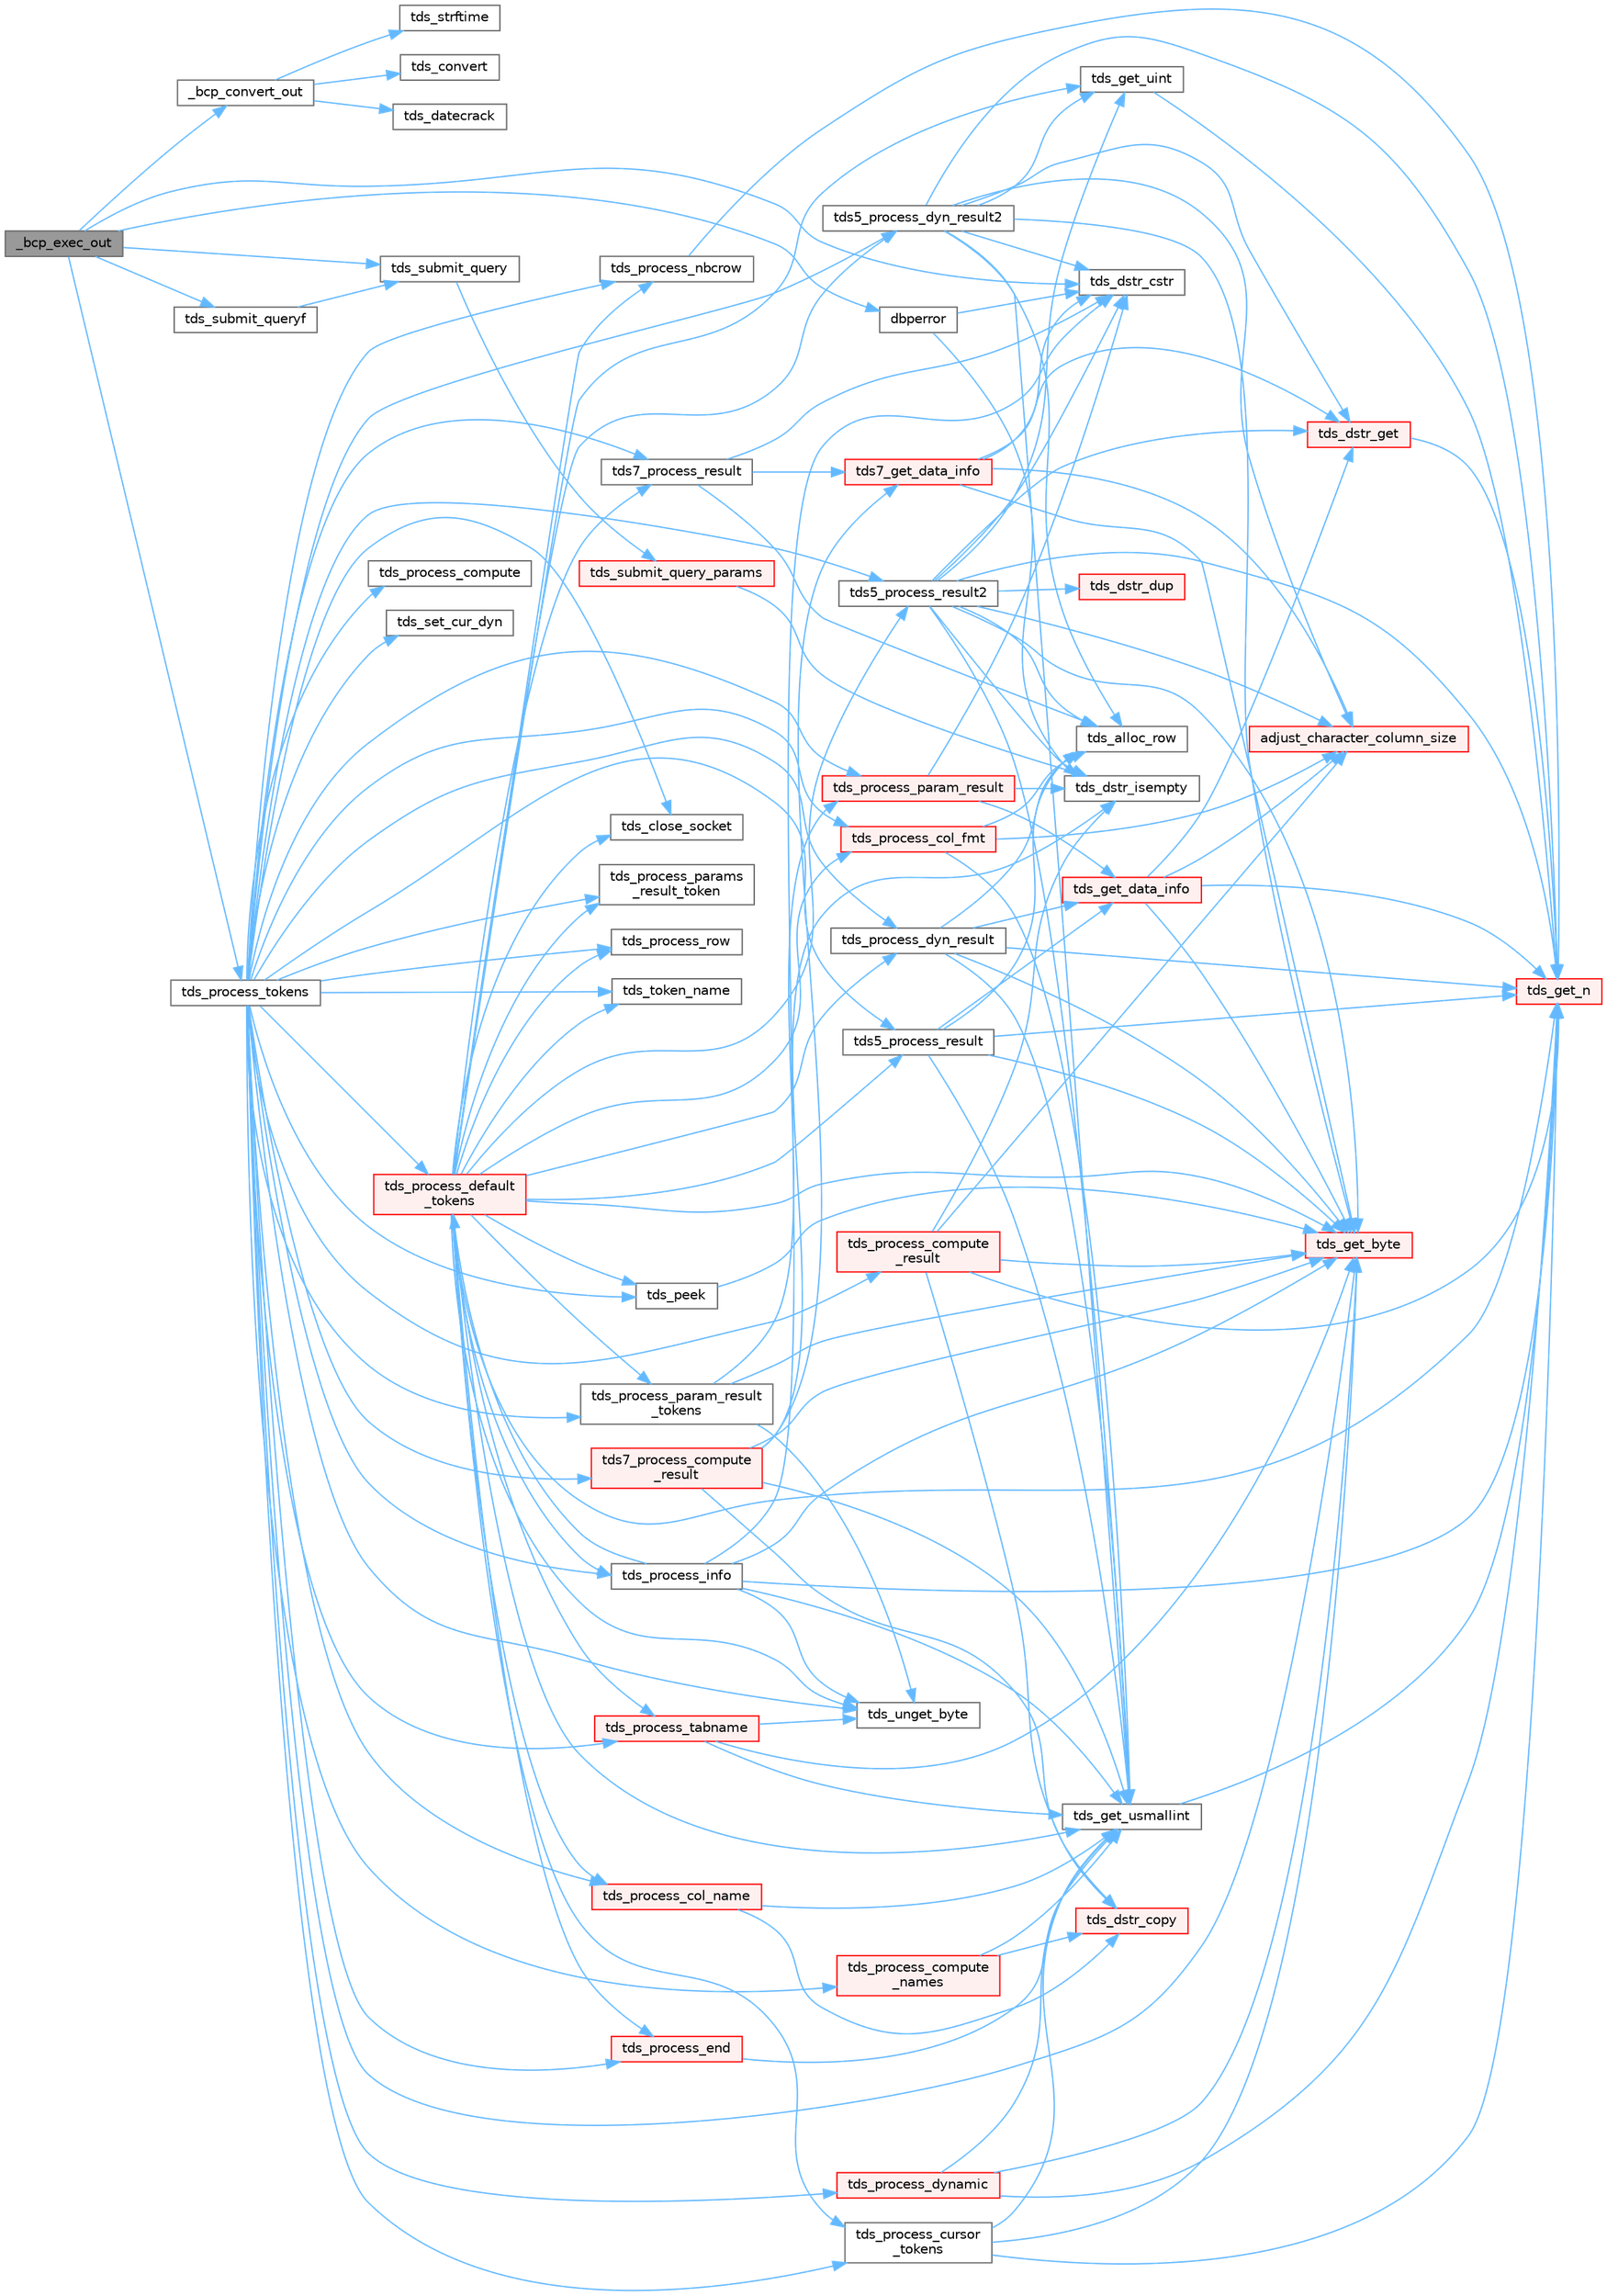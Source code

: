 digraph "_bcp_exec_out"
{
 // LATEX_PDF_SIZE
  bgcolor="transparent";
  edge [fontname=Helvetica,fontsize=10,labelfontname=Helvetica,labelfontsize=10];
  node [fontname=Helvetica,fontsize=10,shape=box,height=0.2,width=0.4];
  rankdir="LR";
  Node1 [id="Node000001",label="_bcp_exec_out",height=0.2,width=0.4,color="gray40", fillcolor="grey60", style="filled", fontcolor="black",tooltip=" "];
  Node1 -> Node2 [id="edge1_Node000001_Node000002",color="steelblue1",style="solid",tooltip=" "];
  Node2 [id="Node000002",label="_bcp_convert_out",height=0.2,width=0.4,color="grey40", fillcolor="white", style="filled",URL="$a01452.html#a230fa5b56ae4e3509a69bd266495732b",tooltip="Convert column for output (usually to a file) Conversion is slightly different from input as:"];
  Node2 -> Node3 [id="edge2_Node000002_Node000003",color="steelblue1",style="solid",tooltip=" "];
  Node3 [id="Node000003",label="tds_convert",height=0.2,width=0.4,color="grey40", fillcolor="white", style="filled",URL="$a00575.html#gad83c146aa5ba3f1515557d6b5248494a",tooltip="tds_convert convert a type to another."];
  Node2 -> Node4 [id="edge3_Node000002_Node000004",color="steelblue1",style="solid",tooltip=" "];
  Node4 [id="Node000004",label="tds_datecrack",height=0.2,width=0.4,color="grey40", fillcolor="white", style="filled",URL="$a00575.html#ga883855e6e3793de6684b21db39c756c4",tooltip="Convert from db date format to a structured date format."];
  Node2 -> Node5 [id="edge4_Node000002_Node000005",color="steelblue1",style="solid",tooltip=" "];
  Node5 [id="Node000005",label="tds_strftime",height=0.2,width=0.4,color="grey40", fillcolor="white", style="filled",URL="$a00575.html#ga8c9652e8b1f3e56a3289fd71b12cee1d",tooltip="format a date string according to an \"extended\" strftime(3) formatting definition."];
  Node1 -> Node6 [id="edge5_Node000001_Node000006",color="steelblue1",style="solid",tooltip=" "];
  Node6 [id="Node000006",label="dbperror",height=0.2,width=0.4,color="grey40", fillcolor="white", style="filled",URL="$a00569.html#ga302a4ce6559b81808e3be51615cd1b67",tooltip="Call client-installed error handler."];
  Node6 -> Node7 [id="edge6_Node000006_Node000007",color="steelblue1",style="solid",tooltip=" "];
  Node7 [id="Node000007",label="tds_dstr_cstr",height=0.2,width=0.4,color="grey40", fillcolor="white", style="filled",URL="$a00581.html#gac536f0e4d77d3cff5702719362ec1766",tooltip="Returns a C version (NUL terminated string) of dstr."];
  Node6 -> Node8 [id="edge7_Node000006_Node000008",color="steelblue1",style="solid",tooltip=" "];
  Node8 [id="Node000008",label="tds_dstr_isempty",height=0.2,width=0.4,color="grey40", fillcolor="white", style="filled",URL="$a00581.html#ga197c6af67f2e7469d06c2aa055917b1e",tooltip="test if string is empty"];
  Node1 -> Node7 [id="edge8_Node000001_Node000007",color="steelblue1",style="solid",tooltip=" "];
  Node1 -> Node9 [id="edge9_Node000001_Node000009",color="steelblue1",style="solid",tooltip=" "];
  Node9 [id="Node000009",label="tds_process_tokens",height=0.2,width=0.4,color="grey40", fillcolor="white", style="filled",URL="$a00580.html#gabfc9de1d1fe718818caf63a4be4035a6",tooltip="process all streams."];
  Node9 -> Node10 [id="edge10_Node000009_Node000010",color="steelblue1",style="solid",tooltip=" "];
  Node10 [id="Node000010",label="tds5_process_dyn_result2",height=0.2,width=0.4,color="grey40", fillcolor="white", style="filled",URL="$a00580.html#gae688b515631141acfbc41bbb91c8b921",tooltip="Process new TDS 5.0 token for describing output parameters."];
  Node10 -> Node11 [id="edge11_Node000010_Node000011",color="steelblue1",style="solid",tooltip=" "];
  Node11 [id="Node000011",label="adjust_character_column_size",height=0.2,width=0.4,color="red", fillcolor="#FFF0F0", style="filled",URL="$a00580.html#ga91770634ce8c0d6f1fe007b45da186fd",tooltip="Adjust column size according to client's encoding."];
  Node10 -> Node17 [id="edge12_Node000010_Node000017",color="steelblue1",style="solid",tooltip=" "];
  Node17 [id="Node000017",label="tds_alloc_row",height=0.2,width=0.4,color="grey40", fillcolor="white", style="filled",URL="$a00577.html#ga1224fb9277112dc2ce12531d2b73b145",tooltip="Allocate space for row store return NULL on out of memory."];
  Node10 -> Node7 [id="edge13_Node000010_Node000007",color="steelblue1",style="solid",tooltip=" "];
  Node10 -> Node18 [id="edge14_Node000010_Node000018",color="steelblue1",style="solid",tooltip=" "];
  Node18 [id="Node000018",label="tds_dstr_get",height=0.2,width=0.4,color="red", fillcolor="#FFF0F0", style="filled",URL="$a00579.html#ga017c427e9599c031be5c555cb32abe2c",tooltip="Reads a string from wire and put in a DSTR."];
  Node18 -> Node22 [id="edge15_Node000018_Node000022",color="steelblue1",style="solid",tooltip=" "];
  Node22 [id="Node000022",label="tds_get_n",height=0.2,width=0.4,color="red", fillcolor="#FFF0F0", style="filled",URL="$a00579.html#gae777dd57e8d1bb40349d7d7d8434fddf",tooltip="Get N bytes from the buffer and return them in the already allocated space   given to us."];
  Node10 -> Node34 [id="edge16_Node000010_Node000034",color="steelblue1",style="solid",tooltip=" "];
  Node34 [id="Node000034",label="tds_get_byte",height=0.2,width=0.4,color="red", fillcolor="#FFF0F0", style="filled",URL="$a00579.html#ga0cb72d3f6943795c39db1fa692be0a58",tooltip="Return a single byte from the input buffer."];
  Node10 -> Node22 [id="edge17_Node000010_Node000022",color="steelblue1",style="solid",tooltip=" "];
  Node10 -> Node35 [id="edge18_Node000010_Node000035",color="steelblue1",style="solid",tooltip=" "];
  Node35 [id="Node000035",label="tds_get_uint",height=0.2,width=0.4,color="grey40", fillcolor="white", style="filled",URL="$a00579.html#ga9ac121c269e203337a48c5bf8afc48c3",tooltip="Get an int32 from the server."];
  Node35 -> Node22 [id="edge19_Node000035_Node000022",color="steelblue1",style="solid",tooltip=" "];
  Node10 -> Node36 [id="edge20_Node000010_Node000036",color="steelblue1",style="solid",tooltip=" "];
  Node36 [id="Node000036",label="tds_get_usmallint",height=0.2,width=0.4,color="grey40", fillcolor="white", style="filled",URL="$a00579.html#gad38aa5b9547817854ccba1fcc7855861",tooltip="Get an int16 from the server."];
  Node36 -> Node22 [id="edge21_Node000036_Node000022",color="steelblue1",style="solid",tooltip=" "];
  Node9 -> Node37 [id="edge22_Node000009_Node000037",color="steelblue1",style="solid",tooltip=" "];
  Node37 [id="Node000037",label="tds5_process_result",height=0.2,width=0.4,color="grey40", fillcolor="white", style="filled",URL="$a00580.html#ga547b2f48659f77a69aa802d861ac827d",tooltip="tds5_process_result() is the TDS 5.0 result set processing routine."];
  Node37 -> Node17 [id="edge23_Node000037_Node000017",color="steelblue1",style="solid",tooltip=" "];
  Node37 -> Node34 [id="edge24_Node000037_Node000034",color="steelblue1",style="solid",tooltip=" "];
  Node37 -> Node38 [id="edge25_Node000037_Node000038",color="steelblue1",style="solid",tooltip=" "];
  Node38 [id="Node000038",label="tds_get_data_info",height=0.2,width=0.4,color="red", fillcolor="#FFF0F0", style="filled",URL="$a00580.html#gad9b6b86f48be077fb44ac603845a0c27",tooltip="Reads data metadata from wire."];
  Node38 -> Node11 [id="edge26_Node000038_Node000011",color="steelblue1",style="solid",tooltip=" "];
  Node38 -> Node18 [id="edge27_Node000038_Node000018",color="steelblue1",style="solid",tooltip=" "];
  Node38 -> Node34 [id="edge28_Node000038_Node000034",color="steelblue1",style="solid",tooltip=" "];
  Node38 -> Node22 [id="edge29_Node000038_Node000022",color="steelblue1",style="solid",tooltip=" "];
  Node37 -> Node22 [id="edge30_Node000037_Node000022",color="steelblue1",style="solid",tooltip=" "];
  Node37 -> Node36 [id="edge31_Node000037_Node000036",color="steelblue1",style="solid",tooltip=" "];
  Node9 -> Node40 [id="edge32_Node000009_Node000040",color="steelblue1",style="solid",tooltip=" "];
  Node40 [id="Node000040",label="tds5_process_result2",height=0.2,width=0.4,color="grey40", fillcolor="white", style="filled",URL="$a00580.html#gabe2bdd5a41ce067cb31aef18ff81cb1c",tooltip="tds5_process_result2() is the new TDS 5.0 result set processing routine."];
  Node40 -> Node11 [id="edge33_Node000040_Node000011",color="steelblue1",style="solid",tooltip=" "];
  Node40 -> Node17 [id="edge34_Node000040_Node000017",color="steelblue1",style="solid",tooltip=" "];
  Node40 -> Node7 [id="edge35_Node000040_Node000007",color="steelblue1",style="solid",tooltip=" "];
  Node40 -> Node41 [id="edge36_Node000040_Node000041",color="steelblue1",style="solid",tooltip=" "];
  Node41 [id="Node000041",label="tds_dstr_dup",height=0.2,width=0.4,color="red", fillcolor="#FFF0F0", style="filled",URL="$a00581.html#ga4e6d9fa6f9b9551a5a3390e10a5322e6",tooltip="Duplicate a string from another dynamic string."];
  Node40 -> Node18 [id="edge37_Node000040_Node000018",color="steelblue1",style="solid",tooltip=" "];
  Node40 -> Node8 [id="edge38_Node000040_Node000008",color="steelblue1",style="solid",tooltip=" "];
  Node40 -> Node34 [id="edge39_Node000040_Node000034",color="steelblue1",style="solid",tooltip=" "];
  Node40 -> Node22 [id="edge40_Node000040_Node000022",color="steelblue1",style="solid",tooltip=" "];
  Node40 -> Node35 [id="edge41_Node000040_Node000035",color="steelblue1",style="solid",tooltip=" "];
  Node40 -> Node36 [id="edge42_Node000040_Node000036",color="steelblue1",style="solid",tooltip=" "];
  Node9 -> Node43 [id="edge43_Node000009_Node000043",color="steelblue1",style="solid",tooltip=" "];
  Node43 [id="Node000043",label="tds7_process_compute\l_result",height=0.2,width=0.4,color="red", fillcolor="#FFF0F0", style="filled",URL="$a00580.html#ga6728e344caa20aea1def85f58dea138b",tooltip="tds7_process_compute_result() processes compute result sets for TDS 7/8."];
  Node43 -> Node44 [id="edge44_Node000043_Node000044",color="steelblue1",style="solid",tooltip=" "];
  Node44 [id="Node000044",label="tds7_get_data_info",height=0.2,width=0.4,color="red", fillcolor="#FFF0F0", style="filled",URL="$a00580.html#ga07cee55fd522cca16fb59b7a8f0b1376",tooltip="Reads data information from wire."];
  Node44 -> Node11 [id="edge45_Node000044_Node000011",color="steelblue1",style="solid",tooltip=" "];
  Node44 -> Node7 [id="edge46_Node000044_Node000007",color="steelblue1",style="solid",tooltip=" "];
  Node44 -> Node18 [id="edge47_Node000044_Node000018",color="steelblue1",style="solid",tooltip=" "];
  Node44 -> Node34 [id="edge48_Node000044_Node000034",color="steelblue1",style="solid",tooltip=" "];
  Node43 -> Node45 [id="edge49_Node000043_Node000045",color="steelblue1",style="solid",tooltip=" "];
  Node45 [id="Node000045",label="tds_dstr_copy",height=0.2,width=0.4,color="red", fillcolor="#FFF0F0", style="filled",URL="$a00581.html#gad96366d9fa93bfc283cef1299fbe97ab",tooltip="copy a string from another"];
  Node43 -> Node8 [id="edge50_Node000043_Node000008",color="steelblue1",style="solid",tooltip=" "];
  Node43 -> Node34 [id="edge51_Node000043_Node000034",color="steelblue1",style="solid",tooltip=" "];
  Node43 -> Node36 [id="edge52_Node000043_Node000036",color="steelblue1",style="solid",tooltip=" "];
  Node9 -> Node47 [id="edge53_Node000009_Node000047",color="steelblue1",style="solid",tooltip=" "];
  Node47 [id="Node000047",label="tds7_process_result",height=0.2,width=0.4,color="grey40", fillcolor="white", style="filled",URL="$a00580.html#gaca56fc22d65a24a96d1bef310ade73aa",tooltip="tds7_process_result() is the TDS 7.0 result set processing routine."];
  Node47 -> Node44 [id="edge54_Node000047_Node000044",color="steelblue1",style="solid",tooltip=" "];
  Node47 -> Node17 [id="edge55_Node000047_Node000017",color="steelblue1",style="solid",tooltip=" "];
  Node47 -> Node7 [id="edge56_Node000047_Node000007",color="steelblue1",style="solid",tooltip=" "];
  Node9 -> Node24 [id="edge57_Node000009_Node000024",color="steelblue1",style="solid",tooltip=" "];
  Node24 [id="Node000024",label="tds_close_socket",height=0.2,width=0.4,color="grey40", fillcolor="white", style="filled",URL="$a00579.html#ga3e3f76009fce5ceedb2f42bb2c9aed2e",tooltip="Close current socket."];
  Node9 -> Node34 [id="edge58_Node000009_Node000034",color="steelblue1",style="solid",tooltip=" "];
  Node9 -> Node48 [id="edge59_Node000009_Node000048",color="steelblue1",style="solid",tooltip=" "];
  Node48 [id="Node000048",label="tds_peek",height=0.2,width=0.4,color="grey40", fillcolor="white", style="filled",URL="$a00579.html#ga221e98a9c8be96ec6c8547891e1b53af",tooltip="Reads a byte from the TDS stream without removing it."];
  Node48 -> Node34 [id="edge60_Node000048_Node000034",color="steelblue1",style="solid",tooltip=" "];
  Node9 -> Node49 [id="edge61_Node000009_Node000049",color="steelblue1",style="solid",tooltip=" "];
  Node49 [id="Node000049",label="tds_process_col_fmt",height=0.2,width=0.4,color="red", fillcolor="#FFF0F0", style="filled",URL="$a00580.html#ga4e3dd9d3614f5f0433b78b761dd68741",tooltip="tds_process_col_fmt() is the other half of result set processing under TDS 4.2."];
  Node49 -> Node11 [id="edge62_Node000049_Node000011",color="steelblue1",style="solid",tooltip=" "];
  Node49 -> Node17 [id="edge63_Node000049_Node000017",color="steelblue1",style="solid",tooltip=" "];
  Node49 -> Node36 [id="edge64_Node000049_Node000036",color="steelblue1",style="solid",tooltip=" "];
  Node9 -> Node50 [id="edge65_Node000009_Node000050",color="steelblue1",style="solid",tooltip=" "];
  Node50 [id="Node000050",label="tds_process_col_name",height=0.2,width=0.4,color="red", fillcolor="#FFF0F0", style="filled",URL="$a00580.html#ga905d2fa5e1b602817bd16bb0fcf9eadb",tooltip="tds_process_col_name() is one half of the result set under TDS 4.2 it contains all the column names,..."];
  Node50 -> Node45 [id="edge66_Node000050_Node000045",color="steelblue1",style="solid",tooltip=" "];
  Node50 -> Node36 [id="edge67_Node000050_Node000036",color="steelblue1",style="solid",tooltip=" "];
  Node9 -> Node54 [id="edge68_Node000009_Node000054",color="steelblue1",style="solid",tooltip=" "];
  Node54 [id="Node000054",label="tds_process_compute",height=0.2,width=0.4,color="grey40", fillcolor="white", style="filled",URL="$a00580.html#ga6fcb37d5addebdc1af9f34ebc59fd7a8",tooltip="tds_process_compute() processes compute rows and places them in the row buffer."];
  Node9 -> Node55 [id="edge69_Node000009_Node000055",color="steelblue1",style="solid",tooltip=" "];
  Node55 [id="Node000055",label="tds_process_compute\l_names",height=0.2,width=0.4,color="red", fillcolor="#FFF0F0", style="filled",URL="$a00580.html#gae5b3e01f3d665f9e377de091f46f1ab9",tooltip="tds_process_compute_names() processes compute result sets."];
  Node55 -> Node45 [id="edge70_Node000055_Node000045",color="steelblue1",style="solid",tooltip=" "];
  Node55 -> Node36 [id="edge71_Node000055_Node000036",color="steelblue1",style="solid",tooltip=" "];
  Node9 -> Node56 [id="edge72_Node000009_Node000056",color="steelblue1",style="solid",tooltip=" "];
  Node56 [id="Node000056",label="tds_process_compute\l_result",height=0.2,width=0.4,color="red", fillcolor="#FFF0F0", style="filled",URL="$a00580.html#gae3368ea80d0d8b13791ceb13ee5f19c9",tooltip="tds_process_compute_result() processes compute result sets."];
  Node56 -> Node11 [id="edge73_Node000056_Node000011",color="steelblue1",style="solid",tooltip=" "];
  Node56 -> Node45 [id="edge74_Node000056_Node000045",color="steelblue1",style="solid",tooltip=" "];
  Node56 -> Node8 [id="edge75_Node000056_Node000008",color="steelblue1",style="solid",tooltip=" "];
  Node56 -> Node34 [id="edge76_Node000056_Node000034",color="steelblue1",style="solid",tooltip=" "];
  Node56 -> Node22 [id="edge77_Node000056_Node000022",color="steelblue1",style="solid",tooltip=" "];
  Node9 -> Node57 [id="edge78_Node000009_Node000057",color="steelblue1",style="solid",tooltip=" "];
  Node57 [id="Node000057",label="tds_process_cursor\l_tokens",height=0.2,width=0.4,color="grey40", fillcolor="white", style="filled",URL="$a00580.html#ga315d875d90c64d12d61fc9e33b4dee96",tooltip="Reads cursor command results."];
  Node57 -> Node34 [id="edge79_Node000057_Node000034",color="steelblue1",style="solid",tooltip=" "];
  Node57 -> Node22 [id="edge80_Node000057_Node000022",color="steelblue1",style="solid",tooltip=" "];
  Node57 -> Node36 [id="edge81_Node000057_Node000036",color="steelblue1",style="solid",tooltip=" "];
  Node9 -> Node58 [id="edge82_Node000009_Node000058",color="steelblue1",style="solid",tooltip=" "];
  Node58 [id="Node000058",label="tds_process_default\l_tokens",height=0.2,width=0.4,color="red", fillcolor="#FFF0F0", style="filled",URL="$a00580.html#ga39453d084f3f780ac4602d4abf2839f7",tooltip="tds_process_default_tokens() is a catch all function that is called to process tokens not known to ot..."];
  Node58 -> Node10 [id="edge83_Node000058_Node000010",color="steelblue1",style="solid",tooltip=" "];
  Node58 -> Node37 [id="edge84_Node000058_Node000037",color="steelblue1",style="solid",tooltip=" "];
  Node58 -> Node40 [id="edge85_Node000058_Node000040",color="steelblue1",style="solid",tooltip=" "];
  Node58 -> Node47 [id="edge86_Node000058_Node000047",color="steelblue1",style="solid",tooltip=" "];
  Node58 -> Node24 [id="edge87_Node000058_Node000024",color="steelblue1",style="solid",tooltip=" "];
  Node58 -> Node34 [id="edge88_Node000058_Node000034",color="steelblue1",style="solid",tooltip=" "];
  Node58 -> Node22 [id="edge89_Node000058_Node000022",color="steelblue1",style="solid",tooltip=" "];
  Node58 -> Node35 [id="edge90_Node000058_Node000035",color="steelblue1",style="solid",tooltip=" "];
  Node58 -> Node36 [id="edge91_Node000058_Node000036",color="steelblue1",style="solid",tooltip=" "];
  Node58 -> Node48 [id="edge92_Node000058_Node000048",color="steelblue1",style="solid",tooltip=" "];
  Node58 -> Node49 [id="edge93_Node000058_Node000049",color="steelblue1",style="solid",tooltip=" "];
  Node58 -> Node50 [id="edge94_Node000058_Node000050",color="steelblue1",style="solid",tooltip=" "];
  Node58 -> Node57 [id="edge95_Node000058_Node000057",color="steelblue1",style="solid",tooltip=" "];
  Node58 -> Node62 [id="edge96_Node000058_Node000062",color="steelblue1",style="solid",tooltip=" "];
  Node62 [id="Node000062",label="tds_process_dyn_result",height=0.2,width=0.4,color="grey40", fillcolor="white", style="filled",URL="$a00580.html#ga416cf119c1d4a0fca27dc5b50c261358",tooltip="Process results from dynamic."];
  Node62 -> Node17 [id="edge97_Node000062_Node000017",color="steelblue1",style="solid",tooltip=" "];
  Node62 -> Node34 [id="edge98_Node000062_Node000034",color="steelblue1",style="solid",tooltip=" "];
  Node62 -> Node38 [id="edge99_Node000062_Node000038",color="steelblue1",style="solid",tooltip=" "];
  Node62 -> Node22 [id="edge100_Node000062_Node000022",color="steelblue1",style="solid",tooltip=" "];
  Node62 -> Node36 [id="edge101_Node000062_Node000036",color="steelblue1",style="solid",tooltip=" "];
  Node58 -> Node63 [id="edge102_Node000058_Node000063",color="steelblue1",style="solid",tooltip=" "];
  Node63 [id="Node000063",label="tds_process_end",height=0.2,width=0.4,color="red", fillcolor="#FFF0F0", style="filled",URL="$a00580.html#ga7a081cf9bb8f04ead12f0299fb7c4cd9",tooltip="tds_process_end() processes any of the DONE, DONEPROC, or DONEINPROC tokens."];
  Node63 -> Node36 [id="edge103_Node000063_Node000036",color="steelblue1",style="solid",tooltip=" "];
  Node58 -> Node86 [id="edge104_Node000058_Node000086",color="steelblue1",style="solid",tooltip=" "];
  Node86 [id="Node000086",label="tds_process_info",height=0.2,width=0.4,color="grey40", fillcolor="white", style="filled",URL="$a00580.html#ga65a2316369529731732f200c190d05d6",tooltip="tds_process_info() is called for INFO, ERR, or EED tokens and is responsible for calling the CLI's me..."];
  Node86 -> Node7 [id="edge105_Node000086_Node000007",color="steelblue1",style="solid",tooltip=" "];
  Node86 -> Node34 [id="edge106_Node000086_Node000034",color="steelblue1",style="solid",tooltip=" "];
  Node86 -> Node22 [id="edge107_Node000086_Node000022",color="steelblue1",style="solid",tooltip=" "];
  Node86 -> Node36 [id="edge108_Node000086_Node000036",color="steelblue1",style="solid",tooltip=" "];
  Node86 -> Node58 [id="edge109_Node000086_Node000058",color="steelblue1",style="solid",tooltip=" "];
  Node86 -> Node87 [id="edge110_Node000086_Node000087",color="steelblue1",style="solid",tooltip=" "];
  Node87 [id="Node000087",label="tds_unget_byte",height=0.2,width=0.4,color="grey40", fillcolor="white", style="filled",URL="$a00579.html#gad70d59fb317d098b0c9fd29dd77131a8",tooltip="Unget will always work as long as you don't call it twice in a row."];
  Node58 -> Node88 [id="edge111_Node000058_Node000088",color="steelblue1",style="solid",tooltip=" "];
  Node88 [id="Node000088",label="tds_process_nbcrow",height=0.2,width=0.4,color="grey40", fillcolor="white", style="filled",URL="$a00580.html#gaf7264c9eb3aa7a73358a4c65f02d3d3c",tooltip="tds_process_nbcrow() processes rows and places them in the row buffer."];
  Node88 -> Node22 [id="edge112_Node000088_Node000022",color="steelblue1",style="solid",tooltip=" "];
  Node58 -> Node89 [id="edge113_Node000058_Node000089",color="steelblue1",style="solid",tooltip=" "];
  Node89 [id="Node000089",label="tds_process_param_result\l_tokens",height=0.2,width=0.4,color="grey40", fillcolor="white", style="filled",URL="$a00580.html#ga9fdef8228d29cab7fa9098f07fa73fba",tooltip="Process parameters from networks."];
  Node89 -> Node34 [id="edge114_Node000089_Node000034",color="steelblue1",style="solid",tooltip=" "];
  Node89 -> Node90 [id="edge115_Node000089_Node000090",color="steelblue1",style="solid",tooltip=" "];
  Node90 [id="Node000090",label="tds_process_param_result",height=0.2,width=0.4,color="red", fillcolor="#FFF0F0", style="filled",URL="$a00580.html#gacb3354443bcefe7a500a500a4904cc05",tooltip="process output parameters of a stored procedure."];
  Node90 -> Node7 [id="edge116_Node000090_Node000007",color="steelblue1",style="solid",tooltip=" "];
  Node90 -> Node8 [id="edge117_Node000090_Node000008",color="steelblue1",style="solid",tooltip=" "];
  Node90 -> Node38 [id="edge118_Node000090_Node000038",color="steelblue1",style="solid",tooltip=" "];
  Node89 -> Node87 [id="edge119_Node000089_Node000087",color="steelblue1",style="solid",tooltip=" "];
  Node58 -> Node94 [id="edge120_Node000058_Node000094",color="steelblue1",style="solid",tooltip=" "];
  Node94 [id="Node000094",label="tds_process_params\l_result_token",height=0.2,width=0.4,color="grey40", fillcolor="white", style="filled",URL="$a00580.html#ga7b18c0911a9dc69939577b39eb64725d",tooltip="tds_process_params_result_token() processes params on TDS5."];
  Node58 -> Node95 [id="edge121_Node000058_Node000095",color="steelblue1",style="solid",tooltip=" "];
  Node95 [id="Node000095",label="tds_process_row",height=0.2,width=0.4,color="grey40", fillcolor="white", style="filled",URL="$a00580.html#gaad814dd6e35aee8332035d06dc8b5d65",tooltip="tds_process_row() processes rows and places them in the row buffer."];
  Node58 -> Node96 [id="edge122_Node000058_Node000096",color="steelblue1",style="solid",tooltip=" "];
  Node96 [id="Node000096",label="tds_process_tabname",height=0.2,width=0.4,color="red", fillcolor="#FFF0F0", style="filled",URL="$a00580.html#gaeec59bca9bd0c5388e245f0d19d9c81a",tooltip="Process list of table from network."];
  Node96 -> Node34 [id="edge123_Node000096_Node000034",color="steelblue1",style="solid",tooltip=" "];
  Node96 -> Node36 [id="edge124_Node000096_Node000036",color="steelblue1",style="solid",tooltip=" "];
  Node96 -> Node87 [id="edge125_Node000096_Node000087",color="steelblue1",style="solid",tooltip=" "];
  Node58 -> Node100 [id="edge126_Node000058_Node000100",color="steelblue1",style="solid",tooltip=" "];
  Node100 [id="Node000100",label="tds_token_name",height=0.2,width=0.4,color="grey40", fillcolor="white", style="filled",URL="$a00580.html#ga7f24a7af985cd320788122e98072b7af",tooltip="Returns string representation for a given token type."];
  Node58 -> Node87 [id="edge127_Node000058_Node000087",color="steelblue1",style="solid",tooltip=" "];
  Node9 -> Node62 [id="edge128_Node000009_Node000062",color="steelblue1",style="solid",tooltip=" "];
  Node9 -> Node101 [id="edge129_Node000009_Node000101",color="steelblue1",style="solid",tooltip=" "];
  Node101 [id="Node000101",label="tds_process_dynamic",height=0.2,width=0.4,color="red", fillcolor="#FFF0F0", style="filled",URL="$a00580.html#ga5cfc0340d8d717e67f60037e029b2142",tooltip="tds_process_dynamic() finds the element of the dyns array for the id"];
  Node101 -> Node34 [id="edge130_Node000101_Node000034",color="steelblue1",style="solid",tooltip=" "];
  Node101 -> Node22 [id="edge131_Node000101_Node000022",color="steelblue1",style="solid",tooltip=" "];
  Node101 -> Node36 [id="edge132_Node000101_Node000036",color="steelblue1",style="solid",tooltip=" "];
  Node9 -> Node63 [id="edge133_Node000009_Node000063",color="steelblue1",style="solid",tooltip=" "];
  Node9 -> Node86 [id="edge134_Node000009_Node000086",color="steelblue1",style="solid",tooltip=" "];
  Node9 -> Node88 [id="edge135_Node000009_Node000088",color="steelblue1",style="solid",tooltip=" "];
  Node9 -> Node90 [id="edge136_Node000009_Node000090",color="steelblue1",style="solid",tooltip=" "];
  Node9 -> Node89 [id="edge137_Node000009_Node000089",color="steelblue1",style="solid",tooltip=" "];
  Node9 -> Node94 [id="edge138_Node000009_Node000094",color="steelblue1",style="solid",tooltip=" "];
  Node9 -> Node95 [id="edge139_Node000009_Node000095",color="steelblue1",style="solid",tooltip=" "];
  Node9 -> Node96 [id="edge140_Node000009_Node000096",color="steelblue1",style="solid",tooltip=" "];
  Node9 -> Node80 [id="edge141_Node000009_Node000080",color="steelblue1",style="solid",tooltip=" "];
  Node80 [id="Node000080",label="tds_set_cur_dyn",height=0.2,width=0.4,color="grey40", fillcolor="white", style="filled",URL="$a00578.html#gae8b7db85af16701fc0604eb117cbd4e4",tooltip="Set current dynamic."];
  Node9 -> Node100 [id="edge142_Node000009_Node000100",color="steelblue1",style="solid",tooltip=" "];
  Node9 -> Node87 [id="edge143_Node000009_Node000087",color="steelblue1",style="solid",tooltip=" "];
  Node1 -> Node103 [id="edge144_Node000001_Node000103",color="steelblue1",style="solid",tooltip=" "];
  Node103 [id="Node000103",label="tds_submit_query",height=0.2,width=0.4,color="grey40", fillcolor="white", style="filled",URL="$a00578.html#ga5a29ae7f99d089dc3cea85ec6ee5f3ab",tooltip="Sends a language string to the database server for processing."];
  Node103 -> Node104 [id="edge145_Node000103_Node000104",color="steelblue1",style="solid",tooltip=" "];
  Node104 [id="Node000104",label="tds_submit_query_params",height=0.2,width=0.4,color="red", fillcolor="#FFF0F0", style="filled",URL="$a00578.html#ga95e0fccedc459a4404f496eec74a369a",tooltip="Sends a language string to the database server for processing."];
  Node104 -> Node8 [id="edge146_Node000104_Node000008",color="steelblue1",style="solid",tooltip=" "];
  Node1 -> Node125 [id="edge147_Node000001_Node000125",color="steelblue1",style="solid",tooltip=" "];
  Node125 [id="Node000125",label="tds_submit_queryf",height=0.2,width=0.4,color="grey40", fillcolor="white", style="filled",URL="$a00578.html#gad695defcbf663b0023851a198206a772",tooltip="Format and submit a query."];
  Node125 -> Node103 [id="edge148_Node000125_Node000103",color="steelblue1",style="solid",tooltip=" "];
}
